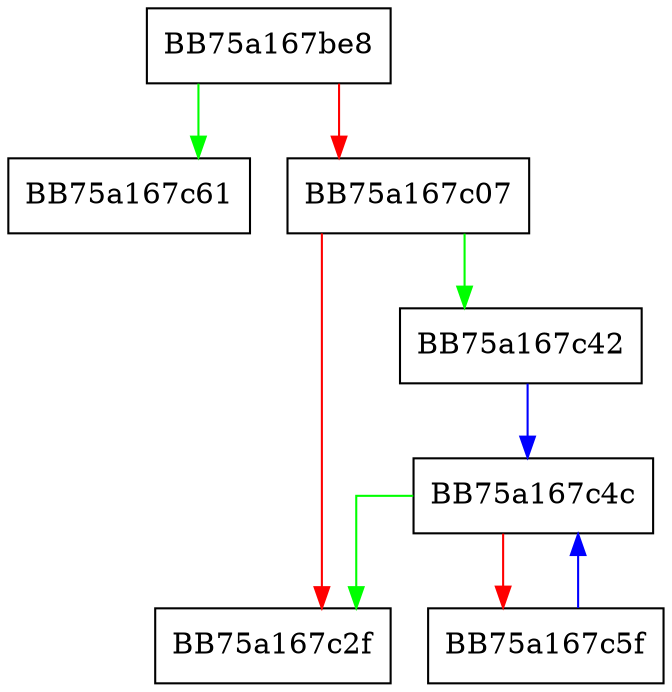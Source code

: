 digraph setarrayvector {
  node [shape="box"];
  graph [splines=ortho];
  BB75a167be8 -> BB75a167c61 [color="green"];
  BB75a167be8 -> BB75a167c07 [color="red"];
  BB75a167c07 -> BB75a167c42 [color="green"];
  BB75a167c07 -> BB75a167c2f [color="red"];
  BB75a167c42 -> BB75a167c4c [color="blue"];
  BB75a167c4c -> BB75a167c2f [color="green"];
  BB75a167c4c -> BB75a167c5f [color="red"];
  BB75a167c5f -> BB75a167c4c [color="blue"];
}
